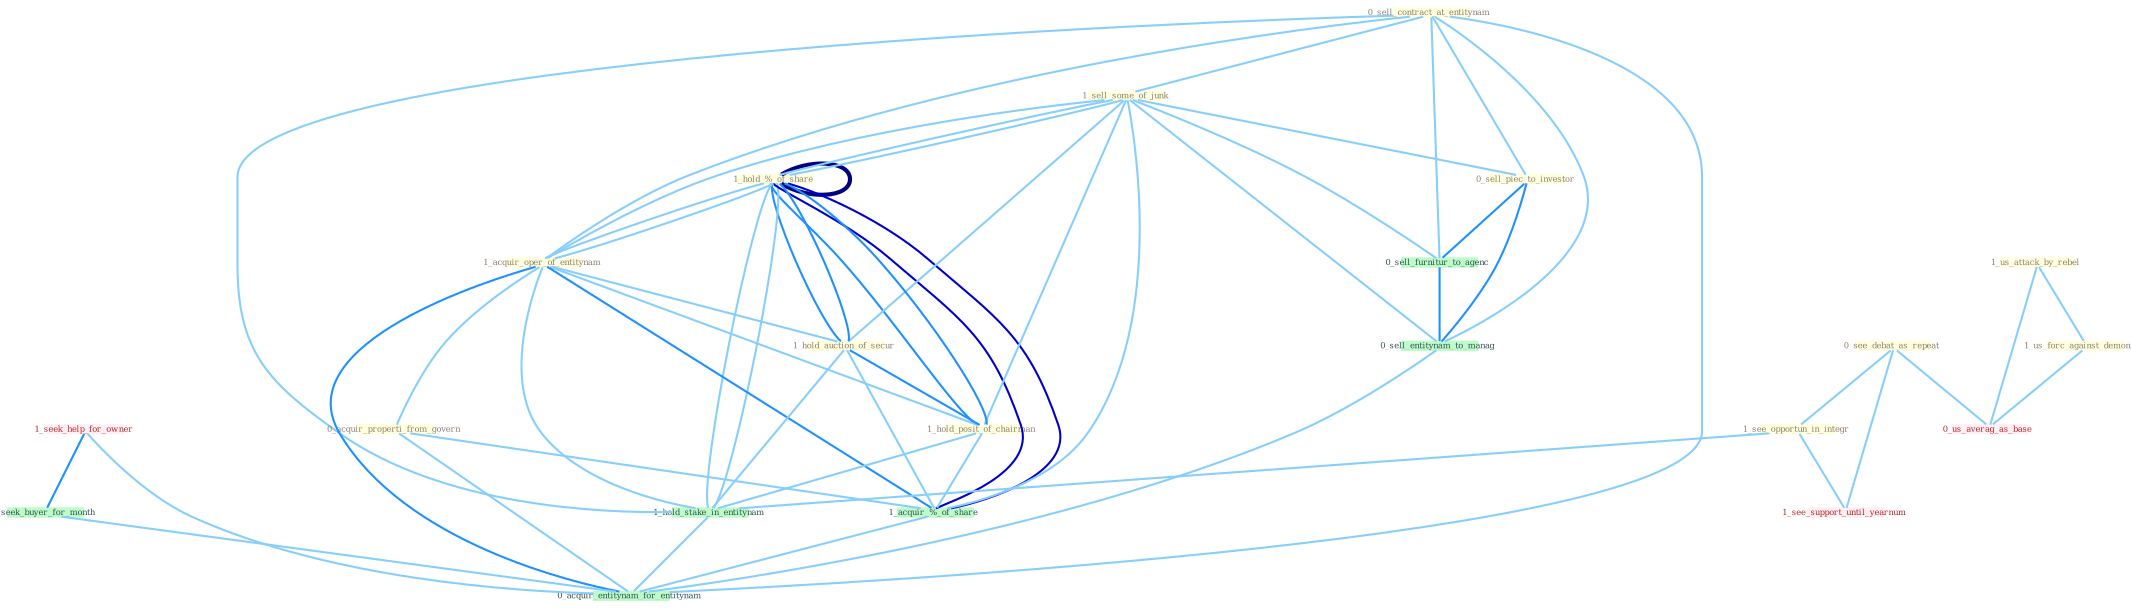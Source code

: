 Graph G{ 
    node
    [shape=polygon,style=filled,width=.5,height=.06,color="#BDFCC9",fixedsize=true,fontsize=4,
    fontcolor="#2f4f4f"];
    {node
    [color="#ffffe0", fontcolor="#8b7d6b"] "0_sell_contract_at_entitynam " "1_hold_%_of_share " "1_us_attack_by_rebel " "1_sell_some_of_junk " "1_acquir_oper_of_entitynam " "0_see_debat_as_repeat " "1_see_opportun_in_integr " "1_us_forc_against_demonstr " "1_hold_auction_of_secur " "0_acquir_properti_from_govern " "0_sell_piec_to_investor " "1_hold_posit_of_chairman "}
{node [color="#fff0f5", fontcolor="#b22222"] "1_seek_help_for_owner " "1_see_support_until_yearnum " "0_us_averag_as_base "}
edge [color="#B0E2FF"];

	"0_sell_contract_at_entitynam " -- "1_sell_some_of_junk " [w="1", color="#87cefa" ];
	"0_sell_contract_at_entitynam " -- "1_acquir_oper_of_entitynam " [w="1", color="#87cefa" ];
	"0_sell_contract_at_entitynam " -- "0_sell_piec_to_investor " [w="1", color="#87cefa" ];
	"0_sell_contract_at_entitynam " -- "1_hold_stake_in_entitynam " [w="1", color="#87cefa" ];
	"0_sell_contract_at_entitynam " -- "0_sell_furnitur_to_agenc " [w="1", color="#87cefa" ];
	"0_sell_contract_at_entitynam " -- "0_sell_entitynam_to_manag " [w="1", color="#87cefa" ];
	"0_sell_contract_at_entitynam " -- "0_acquir_entitynam_for_entitynam " [w="1", color="#87cefa" ];
	"1_hold_%_of_share " -- "1_sell_some_of_junk " [w="1", color="#87cefa" ];
	"1_hold_%_of_share " -- "1_acquir_oper_of_entitynam " [w="1", color="#87cefa" ];
	"1_hold_%_of_share " -- "1_hold_auction_of_secur " [w="2", color="#1e90ff" , len=0.8];
	"1_hold_%_of_share " -- "1_hold_posit_of_chairman " [w="2", color="#1e90ff" , len=0.8];
	"1_hold_%_of_share " -- "1_hold_%_of_share " [w="4", style=bold, color="#000080", len=0.4];
	"1_hold_%_of_share " -- "1_hold_stake_in_entitynam " [w="1", color="#87cefa" ];
	"1_hold_%_of_share " -- "1_acquir_%_of_share " [w="3", color="#0000cd" , len=0.6];
	"1_us_attack_by_rebel " -- "1_us_forc_against_demonstr " [w="1", color="#87cefa" ];
	"1_us_attack_by_rebel " -- "0_us_averag_as_base " [w="1", color="#87cefa" ];
	"1_sell_some_of_junk " -- "1_acquir_oper_of_entitynam " [w="1", color="#87cefa" ];
	"1_sell_some_of_junk " -- "1_hold_auction_of_secur " [w="1", color="#87cefa" ];
	"1_sell_some_of_junk " -- "0_sell_piec_to_investor " [w="1", color="#87cefa" ];
	"1_sell_some_of_junk " -- "1_hold_posit_of_chairman " [w="1", color="#87cefa" ];
	"1_sell_some_of_junk " -- "1_hold_%_of_share " [w="1", color="#87cefa" ];
	"1_sell_some_of_junk " -- "1_acquir_%_of_share " [w="1", color="#87cefa" ];
	"1_sell_some_of_junk " -- "0_sell_furnitur_to_agenc " [w="1", color="#87cefa" ];
	"1_sell_some_of_junk " -- "0_sell_entitynam_to_manag " [w="1", color="#87cefa" ];
	"1_acquir_oper_of_entitynam " -- "1_hold_auction_of_secur " [w="1", color="#87cefa" ];
	"1_acquir_oper_of_entitynam " -- "0_acquir_properti_from_govern " [w="1", color="#87cefa" ];
	"1_acquir_oper_of_entitynam " -- "1_hold_posit_of_chairman " [w="1", color="#87cefa" ];
	"1_acquir_oper_of_entitynam " -- "1_hold_%_of_share " [w="1", color="#87cefa" ];
	"1_acquir_oper_of_entitynam " -- "1_hold_stake_in_entitynam " [w="1", color="#87cefa" ];
	"1_acquir_oper_of_entitynam " -- "1_acquir_%_of_share " [w="2", color="#1e90ff" , len=0.8];
	"1_acquir_oper_of_entitynam " -- "0_acquir_entitynam_for_entitynam " [w="2", color="#1e90ff" , len=0.8];
	"0_see_debat_as_repeat " -- "1_see_opportun_in_integr " [w="1", color="#87cefa" ];
	"0_see_debat_as_repeat " -- "1_see_support_until_yearnum " [w="1", color="#87cefa" ];
	"0_see_debat_as_repeat " -- "0_us_averag_as_base " [w="1", color="#87cefa" ];
	"1_see_opportun_in_integr " -- "1_hold_stake_in_entitynam " [w="1", color="#87cefa" ];
	"1_see_opportun_in_integr " -- "1_see_support_until_yearnum " [w="1", color="#87cefa" ];
	"1_us_forc_against_demonstr " -- "0_us_averag_as_base " [w="1", color="#87cefa" ];
	"1_hold_auction_of_secur " -- "1_hold_posit_of_chairman " [w="2", color="#1e90ff" , len=0.8];
	"1_hold_auction_of_secur " -- "1_hold_%_of_share " [w="2", color="#1e90ff" , len=0.8];
	"1_hold_auction_of_secur " -- "1_hold_stake_in_entitynam " [w="1", color="#87cefa" ];
	"1_hold_auction_of_secur " -- "1_acquir_%_of_share " [w="1", color="#87cefa" ];
	"0_acquir_properti_from_govern " -- "1_acquir_%_of_share " [w="1", color="#87cefa" ];
	"0_acquir_properti_from_govern " -- "0_acquir_entitynam_for_entitynam " [w="1", color="#87cefa" ];
	"0_sell_piec_to_investor " -- "0_sell_furnitur_to_agenc " [w="2", color="#1e90ff" , len=0.8];
	"0_sell_piec_to_investor " -- "0_sell_entitynam_to_manag " [w="2", color="#1e90ff" , len=0.8];
	"1_hold_posit_of_chairman " -- "1_hold_%_of_share " [w="2", color="#1e90ff" , len=0.8];
	"1_hold_posit_of_chairman " -- "1_hold_stake_in_entitynam " [w="1", color="#87cefa" ];
	"1_hold_posit_of_chairman " -- "1_acquir_%_of_share " [w="1", color="#87cefa" ];
	"1_hold_%_of_share " -- "1_hold_stake_in_entitynam " [w="1", color="#87cefa" ];
	"1_hold_%_of_share " -- "1_acquir_%_of_share " [w="3", color="#0000cd" , len=0.6];
	"1_hold_stake_in_entitynam " -- "0_acquir_entitynam_for_entitynam " [w="1", color="#87cefa" ];
	"1_seek_help_for_owner " -- "0_seek_buyer_for_month " [w="2", color="#1e90ff" , len=0.8];
	"1_seek_help_for_owner " -- "0_acquir_entitynam_for_entitynam " [w="1", color="#87cefa" ];
	"0_seek_buyer_for_month " -- "0_acquir_entitynam_for_entitynam " [w="1", color="#87cefa" ];
	"1_acquir_%_of_share " -- "0_acquir_entitynam_for_entitynam " [w="1", color="#87cefa" ];
	"0_sell_furnitur_to_agenc " -- "0_sell_entitynam_to_manag " [w="2", color="#1e90ff" , len=0.8];
	"0_sell_entitynam_to_manag " -- "0_acquir_entitynam_for_entitynam " [w="1", color="#87cefa" ];
}